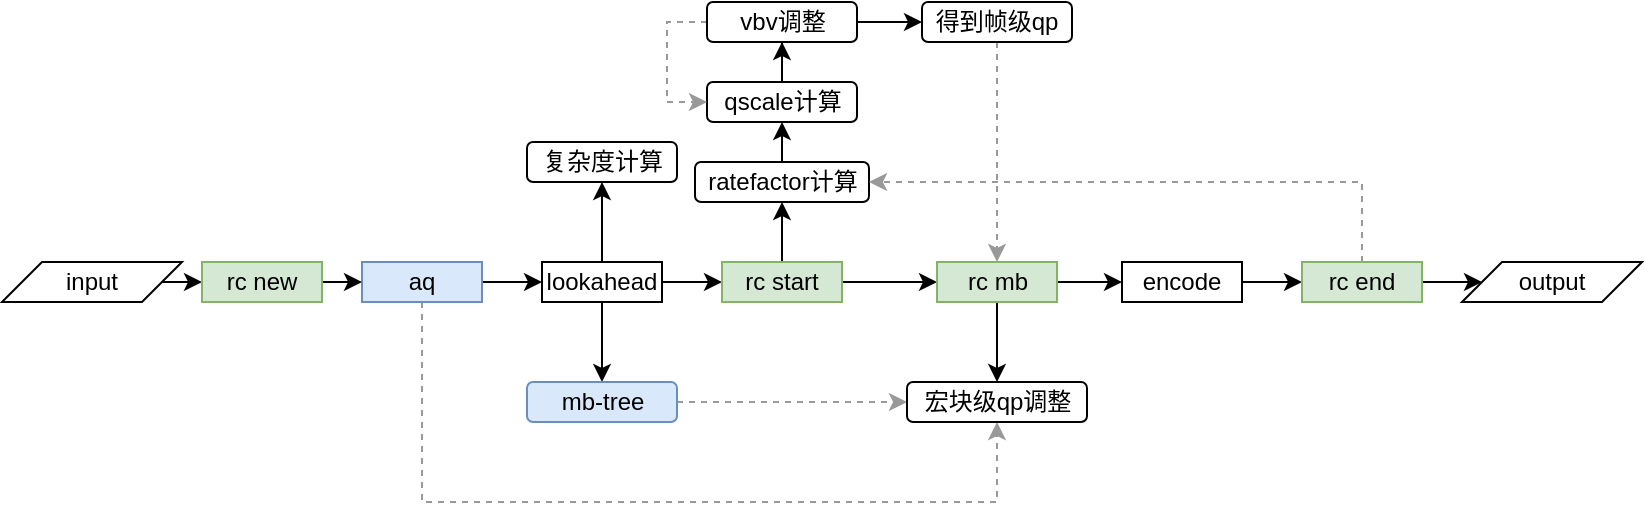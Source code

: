 <mxfile version="24.4.4" type="github">
  <diagram name="第 1 页" id="0m7sFSoEx1dLWsBd1JYP">
    <mxGraphModel dx="678" dy="375" grid="1" gridSize="10" guides="1" tooltips="1" connect="1" arrows="1" fold="1" page="1" pageScale="1" pageWidth="827" pageHeight="1169" math="0" shadow="0">
      <root>
        <mxCell id="0" />
        <mxCell id="1" parent="0" />
        <mxCell id="h9PwGFNFufhYZdcAlAbP-24" style="edgeStyle=orthogonalEdgeStyle;rounded=0;orthogonalLoop=1;jettySize=auto;html=1;exitX=1;exitY=0.5;exitDx=0;exitDy=0;entryX=0;entryY=0.5;entryDx=0;entryDy=0;" edge="1" parent="1" target="h9PwGFNFufhYZdcAlAbP-7">
          <mxGeometry relative="1" as="geometry">
            <mxPoint x="120" y="240" as="sourcePoint" />
          </mxGeometry>
        </mxCell>
        <mxCell id="h9PwGFNFufhYZdcAlAbP-27" style="edgeStyle=orthogonalEdgeStyle;rounded=0;orthogonalLoop=1;jettySize=auto;html=1;exitX=1;exitY=0.5;exitDx=0;exitDy=0;entryX=0;entryY=0.5;entryDx=0;entryDy=0;" edge="1" parent="1" source="h9PwGFNFufhYZdcAlAbP-2" target="h9PwGFNFufhYZdcAlAbP-3">
          <mxGeometry relative="1" as="geometry" />
        </mxCell>
        <mxCell id="h9PwGFNFufhYZdcAlAbP-42" style="edgeStyle=orthogonalEdgeStyle;rounded=0;orthogonalLoop=1;jettySize=auto;html=1;entryX=0.5;entryY=1;entryDx=0;entryDy=0;dashed=1;strokeColor=#999999;" edge="1" parent="1" source="h9PwGFNFufhYZdcAlAbP-2" target="h9PwGFNFufhYZdcAlAbP-41">
          <mxGeometry relative="1" as="geometry">
            <Array as="points">
              <mxPoint x="250" y="350" />
              <mxPoint x="538" y="350" />
            </Array>
          </mxGeometry>
        </mxCell>
        <mxCell id="h9PwGFNFufhYZdcAlAbP-2" value="aq" style="rounded=0;whiteSpace=wrap;html=1;fillColor=#dae8fc;strokeColor=#6c8ebf;" vertex="1" parent="1">
          <mxGeometry x="220" y="230" width="60" height="20" as="geometry" />
        </mxCell>
        <mxCell id="h9PwGFNFufhYZdcAlAbP-8" value="" style="edgeStyle=orthogonalEdgeStyle;rounded=0;orthogonalLoop=1;jettySize=auto;html=1;" edge="1" parent="1" source="h9PwGFNFufhYZdcAlAbP-3" target="h9PwGFNFufhYZdcAlAbP-4">
          <mxGeometry relative="1" as="geometry" />
        </mxCell>
        <mxCell id="h9PwGFNFufhYZdcAlAbP-9" style="edgeStyle=orthogonalEdgeStyle;rounded=0;orthogonalLoop=1;jettySize=auto;html=1;exitX=0.5;exitY=1;exitDx=0;exitDy=0;entryX=0.5;entryY=0;entryDx=0;entryDy=0;" edge="1" parent="1" source="h9PwGFNFufhYZdcAlAbP-3" target="h9PwGFNFufhYZdcAlAbP-5">
          <mxGeometry relative="1" as="geometry" />
        </mxCell>
        <mxCell id="h9PwGFNFufhYZdcAlAbP-28" style="edgeStyle=orthogonalEdgeStyle;rounded=0;orthogonalLoop=1;jettySize=auto;html=1;exitX=1;exitY=0.5;exitDx=0;exitDy=0;entryX=0;entryY=0.5;entryDx=0;entryDy=0;" edge="1" parent="1" source="h9PwGFNFufhYZdcAlAbP-3" target="h9PwGFNFufhYZdcAlAbP-10">
          <mxGeometry relative="1" as="geometry" />
        </mxCell>
        <mxCell id="h9PwGFNFufhYZdcAlAbP-3" value="lookahead" style="rounded=0;whiteSpace=wrap;html=1;" vertex="1" parent="1">
          <mxGeometry x="310" y="230" width="60" height="20" as="geometry" />
        </mxCell>
        <mxCell id="h9PwGFNFufhYZdcAlAbP-4" value="复杂度计算" style="rounded=1;whiteSpace=wrap;html=1;" vertex="1" parent="1">
          <mxGeometry x="302.5" y="170" width="75" height="20" as="geometry" />
        </mxCell>
        <mxCell id="h9PwGFNFufhYZdcAlAbP-43" style="edgeStyle=orthogonalEdgeStyle;rounded=0;orthogonalLoop=1;jettySize=auto;html=1;entryX=0;entryY=0.5;entryDx=0;entryDy=0;dashed=1;strokeColor=#999999;" edge="1" parent="1" source="h9PwGFNFufhYZdcAlAbP-5" target="h9PwGFNFufhYZdcAlAbP-41">
          <mxGeometry relative="1" as="geometry" />
        </mxCell>
        <mxCell id="h9PwGFNFufhYZdcAlAbP-5" value="mb-tree" style="rounded=1;whiteSpace=wrap;html=1;fillColor=#dae8fc;strokeColor=#6c8ebf;" vertex="1" parent="1">
          <mxGeometry x="302.5" y="290" width="75" height="20" as="geometry" />
        </mxCell>
        <mxCell id="h9PwGFNFufhYZdcAlAbP-26" style="edgeStyle=orthogonalEdgeStyle;rounded=0;orthogonalLoop=1;jettySize=auto;html=1;exitX=1;exitY=0.5;exitDx=0;exitDy=0;entryX=0;entryY=0.5;entryDx=0;entryDy=0;" edge="1" parent="1" source="h9PwGFNFufhYZdcAlAbP-7" target="h9PwGFNFufhYZdcAlAbP-2">
          <mxGeometry relative="1" as="geometry" />
        </mxCell>
        <mxCell id="h9PwGFNFufhYZdcAlAbP-7" value="rc new" style="rounded=0;whiteSpace=wrap;html=1;fillColor=#d5e8d4;strokeColor=#82b366;" vertex="1" parent="1">
          <mxGeometry x="140" y="230" width="60" height="20" as="geometry" />
        </mxCell>
        <mxCell id="h9PwGFNFufhYZdcAlAbP-12" style="edgeStyle=orthogonalEdgeStyle;rounded=0;orthogonalLoop=1;jettySize=auto;html=1;exitX=0.5;exitY=0;exitDx=0;exitDy=0;entryX=0.5;entryY=1;entryDx=0;entryDy=0;" edge="1" parent="1" source="h9PwGFNFufhYZdcAlAbP-10" target="h9PwGFNFufhYZdcAlAbP-11">
          <mxGeometry relative="1" as="geometry" />
        </mxCell>
        <mxCell id="h9PwGFNFufhYZdcAlAbP-29" style="edgeStyle=orthogonalEdgeStyle;rounded=0;orthogonalLoop=1;jettySize=auto;html=1;exitX=1;exitY=0.5;exitDx=0;exitDy=0;" edge="1" parent="1" source="h9PwGFNFufhYZdcAlAbP-10" target="h9PwGFNFufhYZdcAlAbP-21">
          <mxGeometry relative="1" as="geometry" />
        </mxCell>
        <mxCell id="h9PwGFNFufhYZdcAlAbP-10" value="rc start" style="rounded=0;whiteSpace=wrap;html=1;fillColor=#d5e8d4;strokeColor=#82b366;" vertex="1" parent="1">
          <mxGeometry x="400" y="230" width="60" height="20" as="geometry" />
        </mxCell>
        <mxCell id="h9PwGFNFufhYZdcAlAbP-31" style="edgeStyle=orthogonalEdgeStyle;rounded=0;orthogonalLoop=1;jettySize=auto;html=1;exitX=0.5;exitY=0;exitDx=0;exitDy=0;entryX=0.5;entryY=1;entryDx=0;entryDy=0;" edge="1" parent="1" source="h9PwGFNFufhYZdcAlAbP-11" target="h9PwGFNFufhYZdcAlAbP-13">
          <mxGeometry relative="1" as="geometry" />
        </mxCell>
        <mxCell id="h9PwGFNFufhYZdcAlAbP-11" value="ratefactor计算" style="rounded=1;whiteSpace=wrap;html=1;" vertex="1" parent="1">
          <mxGeometry x="386.5" y="180" width="87" height="20" as="geometry" />
        </mxCell>
        <mxCell id="h9PwGFNFufhYZdcAlAbP-36" style="edgeStyle=orthogonalEdgeStyle;rounded=0;orthogonalLoop=1;jettySize=auto;html=1;exitX=0.5;exitY=0;exitDx=0;exitDy=0;" edge="1" parent="1" source="h9PwGFNFufhYZdcAlAbP-13" target="h9PwGFNFufhYZdcAlAbP-16">
          <mxGeometry relative="1" as="geometry" />
        </mxCell>
        <mxCell id="h9PwGFNFufhYZdcAlAbP-13" value="qscale计算" style="rounded=1;whiteSpace=wrap;html=1;" vertex="1" parent="1">
          <mxGeometry x="392.5" y="140" width="75" height="20" as="geometry" />
        </mxCell>
        <mxCell id="h9PwGFNFufhYZdcAlAbP-35" style="edgeStyle=orthogonalEdgeStyle;rounded=0;orthogonalLoop=1;jettySize=auto;html=1;entryX=0;entryY=0.5;entryDx=0;entryDy=0;" edge="1" parent="1" source="h9PwGFNFufhYZdcAlAbP-16" target="h9PwGFNFufhYZdcAlAbP-18">
          <mxGeometry relative="1" as="geometry" />
        </mxCell>
        <mxCell id="h9PwGFNFufhYZdcAlAbP-38" style="edgeStyle=orthogonalEdgeStyle;rounded=0;orthogonalLoop=1;jettySize=auto;html=1;entryX=0;entryY=0.5;entryDx=0;entryDy=0;exitX=0;exitY=0.5;exitDx=0;exitDy=0;dashed=1;strokeColor=#999999;" edge="1" parent="1" source="h9PwGFNFufhYZdcAlAbP-16" target="h9PwGFNFufhYZdcAlAbP-13">
          <mxGeometry relative="1" as="geometry">
            <mxPoint x="390" y="140" as="targetPoint" />
          </mxGeometry>
        </mxCell>
        <mxCell id="h9PwGFNFufhYZdcAlAbP-16" value="vbv调整" style="rounded=1;whiteSpace=wrap;html=1;" vertex="1" parent="1">
          <mxGeometry x="392.5" y="100" width="75" height="20" as="geometry" />
        </mxCell>
        <mxCell id="h9PwGFNFufhYZdcAlAbP-40" style="edgeStyle=orthogonalEdgeStyle;rounded=0;orthogonalLoop=1;jettySize=auto;html=1;dashed=1;strokeColor=#999999;" edge="1" parent="1" source="h9PwGFNFufhYZdcAlAbP-18" target="h9PwGFNFufhYZdcAlAbP-21">
          <mxGeometry relative="1" as="geometry" />
        </mxCell>
        <mxCell id="h9PwGFNFufhYZdcAlAbP-18" value="得到帧级qp" style="rounded=1;whiteSpace=wrap;html=1;" vertex="1" parent="1">
          <mxGeometry x="500" y="100" width="75" height="20" as="geometry" />
        </mxCell>
        <mxCell id="h9PwGFNFufhYZdcAlAbP-44" style="edgeStyle=orthogonalEdgeStyle;rounded=0;orthogonalLoop=1;jettySize=auto;html=1;entryX=0.5;entryY=0;entryDx=0;entryDy=0;" edge="1" parent="1" source="h9PwGFNFufhYZdcAlAbP-21" target="h9PwGFNFufhYZdcAlAbP-41">
          <mxGeometry relative="1" as="geometry" />
        </mxCell>
        <mxCell id="h9PwGFNFufhYZdcAlAbP-47" style="edgeStyle=orthogonalEdgeStyle;rounded=0;orthogonalLoop=1;jettySize=auto;html=1;entryX=0;entryY=0.5;entryDx=0;entryDy=0;" edge="1" parent="1" source="h9PwGFNFufhYZdcAlAbP-21" target="h9PwGFNFufhYZdcAlAbP-45">
          <mxGeometry relative="1" as="geometry" />
        </mxCell>
        <mxCell id="h9PwGFNFufhYZdcAlAbP-21" value="rc mb" style="rounded=0;whiteSpace=wrap;html=1;fillColor=#d5e8d4;strokeColor=#82b366;" vertex="1" parent="1">
          <mxGeometry x="507.5" y="230" width="60" height="20" as="geometry" />
        </mxCell>
        <mxCell id="h9PwGFNFufhYZdcAlAbP-41" value="宏块级qp调整" style="rounded=1;whiteSpace=wrap;html=1;" vertex="1" parent="1">
          <mxGeometry x="492.5" y="290" width="90" height="20" as="geometry" />
        </mxCell>
        <mxCell id="h9PwGFNFufhYZdcAlAbP-48" style="edgeStyle=orthogonalEdgeStyle;rounded=0;orthogonalLoop=1;jettySize=auto;html=1;entryX=0;entryY=0.5;entryDx=0;entryDy=0;" edge="1" parent="1" source="h9PwGFNFufhYZdcAlAbP-45" target="h9PwGFNFufhYZdcAlAbP-46">
          <mxGeometry relative="1" as="geometry" />
        </mxCell>
        <mxCell id="h9PwGFNFufhYZdcAlAbP-45" value="encode" style="rounded=0;whiteSpace=wrap;html=1;" vertex="1" parent="1">
          <mxGeometry x="600" y="230" width="60" height="20" as="geometry" />
        </mxCell>
        <mxCell id="h9PwGFNFufhYZdcAlAbP-51" style="edgeStyle=orthogonalEdgeStyle;rounded=0;orthogonalLoop=1;jettySize=auto;html=1;" edge="1" parent="1" source="h9PwGFNFufhYZdcAlAbP-46" target="h9PwGFNFufhYZdcAlAbP-50">
          <mxGeometry relative="1" as="geometry" />
        </mxCell>
        <mxCell id="h9PwGFNFufhYZdcAlAbP-52" style="edgeStyle=orthogonalEdgeStyle;rounded=0;orthogonalLoop=1;jettySize=auto;html=1;entryX=1;entryY=0.5;entryDx=0;entryDy=0;dashed=1;strokeColor=#999999;" edge="1" parent="1" source="h9PwGFNFufhYZdcAlAbP-46" target="h9PwGFNFufhYZdcAlAbP-11">
          <mxGeometry relative="1" as="geometry">
            <Array as="points">
              <mxPoint x="720" y="190" />
            </Array>
          </mxGeometry>
        </mxCell>
        <mxCell id="h9PwGFNFufhYZdcAlAbP-46" value="rc end" style="rounded=0;whiteSpace=wrap;html=1;fillColor=#d5e8d4;strokeColor=#82b366;" vertex="1" parent="1">
          <mxGeometry x="690" y="230" width="60" height="20" as="geometry" />
        </mxCell>
        <mxCell id="h9PwGFNFufhYZdcAlAbP-49" value="input" style="shape=parallelogram;perimeter=parallelogramPerimeter;whiteSpace=wrap;html=1;fixedSize=1;" vertex="1" parent="1">
          <mxGeometry x="40" y="230" width="90" height="20" as="geometry" />
        </mxCell>
        <mxCell id="h9PwGFNFufhYZdcAlAbP-50" value="output" style="shape=parallelogram;perimeter=parallelogramPerimeter;whiteSpace=wrap;html=1;fixedSize=1;" vertex="1" parent="1">
          <mxGeometry x="770" y="230" width="90" height="20" as="geometry" />
        </mxCell>
      </root>
    </mxGraphModel>
  </diagram>
</mxfile>
